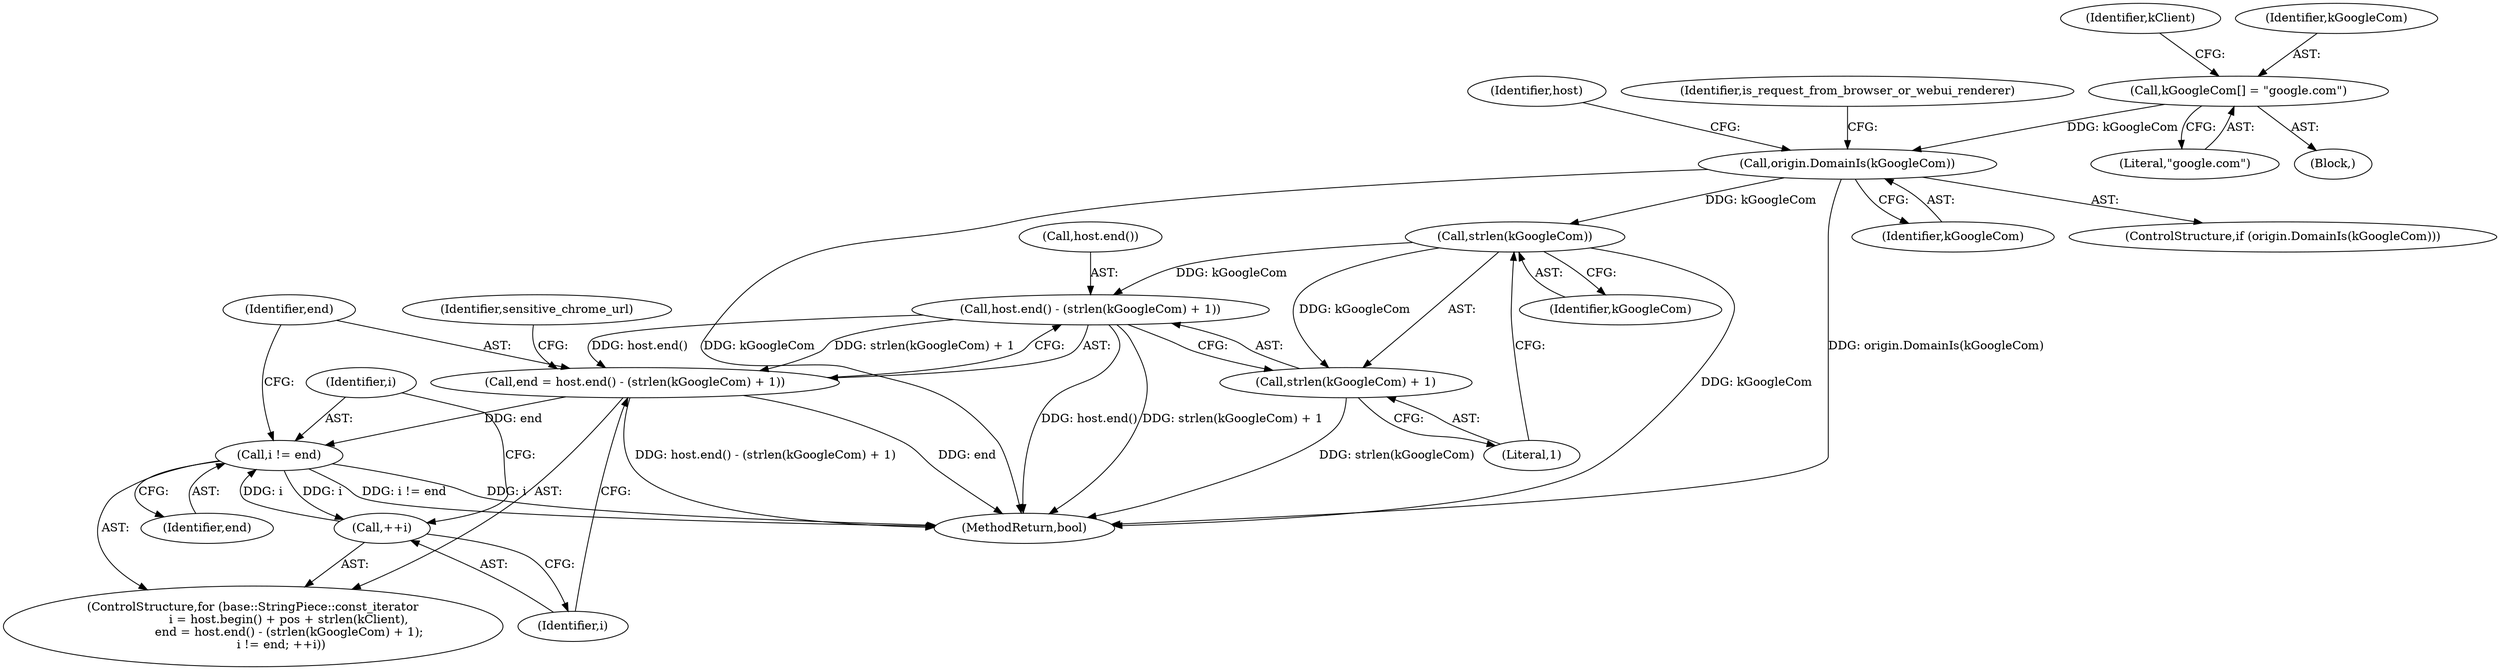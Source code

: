 digraph "0_Chrome_2649de11c562aa96d336c06136a1a20c01711be0_3@API" {
"1000185" [label="(Call,strlen(kGoogleCom))"];
"1000122" [label="(Call,origin.DomainIs(kGoogleCom))"];
"1000109" [label="(Call,kGoogleCom[] = \"google.com\")"];
"1000182" [label="(Call,host.end() - (strlen(kGoogleCom) + 1))"];
"1000180" [label="(Call,end = host.end() - (strlen(kGoogleCom) + 1))"];
"1000188" [label="(Call,i != end)"];
"1000191" [label="(Call,++i)"];
"1000184" [label="(Call,strlen(kGoogleCom) + 1)"];
"1000190" [label="(Identifier,end)"];
"1000241" [label="(MethodReturn,bool)"];
"1000192" [label="(Identifier,i)"];
"1000114" [label="(Identifier,kClient)"];
"1000186" [label="(Identifier,kGoogleCom)"];
"1000184" [label="(Call,strlen(kGoogleCom) + 1)"];
"1000123" [label="(Identifier,kGoogleCom)"];
"1000182" [label="(Call,host.end() - (strlen(kGoogleCom) + 1))"];
"1000191" [label="(Call,++i)"];
"1000110" [label="(Identifier,kGoogleCom)"];
"1000187" [label="(Literal,1)"];
"1000183" [label="(Call,host.end())"];
"1000127" [label="(Identifier,host)"];
"1000205" [label="(Identifier,sensitive_chrome_url)"];
"1000189" [label="(Identifier,i)"];
"1000103" [label="(Block,)"];
"1000121" [label="(ControlStructure,if (origin.DomainIs(kGoogleCom)))"];
"1000111" [label="(Literal,\"google.com\")"];
"1000221" [label="(Identifier,is_request_from_browser_or_webui_renderer)"];
"1000180" [label="(Call,end = host.end() - (strlen(kGoogleCom) + 1))"];
"1000109" [label="(Call,kGoogleCom[] = \"google.com\")"];
"1000122" [label="(Call,origin.DomainIs(kGoogleCom))"];
"1000188" [label="(Call,i != end)"];
"1000181" [label="(Identifier,end)"];
"1000185" [label="(Call,strlen(kGoogleCom))"];
"1000169" [label="(ControlStructure,for (base::StringPiece::const_iterator\n                   i = host.begin() + pos + strlen(kClient),\n                   end = host.end() - (strlen(kGoogleCom) + 1);\n               i != end; ++i))"];
"1000185" -> "1000184"  [label="AST: "];
"1000185" -> "1000186"  [label="CFG: "];
"1000186" -> "1000185"  [label="AST: "];
"1000187" -> "1000185"  [label="CFG: "];
"1000185" -> "1000241"  [label="DDG: kGoogleCom"];
"1000185" -> "1000182"  [label="DDG: kGoogleCom"];
"1000185" -> "1000184"  [label="DDG: kGoogleCom"];
"1000122" -> "1000185"  [label="DDG: kGoogleCom"];
"1000122" -> "1000121"  [label="AST: "];
"1000122" -> "1000123"  [label="CFG: "];
"1000123" -> "1000122"  [label="AST: "];
"1000127" -> "1000122"  [label="CFG: "];
"1000221" -> "1000122"  [label="CFG: "];
"1000122" -> "1000241"  [label="DDG: kGoogleCom"];
"1000122" -> "1000241"  [label="DDG: origin.DomainIs(kGoogleCom)"];
"1000109" -> "1000122"  [label="DDG: kGoogleCom"];
"1000109" -> "1000103"  [label="AST: "];
"1000109" -> "1000111"  [label="CFG: "];
"1000110" -> "1000109"  [label="AST: "];
"1000111" -> "1000109"  [label="AST: "];
"1000114" -> "1000109"  [label="CFG: "];
"1000182" -> "1000180"  [label="AST: "];
"1000182" -> "1000184"  [label="CFG: "];
"1000183" -> "1000182"  [label="AST: "];
"1000184" -> "1000182"  [label="AST: "];
"1000180" -> "1000182"  [label="CFG: "];
"1000182" -> "1000241"  [label="DDG: host.end()"];
"1000182" -> "1000241"  [label="DDG: strlen(kGoogleCom) + 1"];
"1000182" -> "1000180"  [label="DDG: host.end()"];
"1000182" -> "1000180"  [label="DDG: strlen(kGoogleCom) + 1"];
"1000180" -> "1000169"  [label="AST: "];
"1000181" -> "1000180"  [label="AST: "];
"1000192" -> "1000180"  [label="CFG: "];
"1000205" -> "1000180"  [label="CFG: "];
"1000180" -> "1000241"  [label="DDG: end"];
"1000180" -> "1000241"  [label="DDG: host.end() - (strlen(kGoogleCom) + 1)"];
"1000180" -> "1000188"  [label="DDG: end"];
"1000188" -> "1000169"  [label="AST: "];
"1000188" -> "1000190"  [label="CFG: "];
"1000189" -> "1000188"  [label="AST: "];
"1000190" -> "1000188"  [label="AST: "];
"1000181" -> "1000188"  [label="CFG: "];
"1000188" -> "1000241"  [label="DDG: i != end"];
"1000188" -> "1000241"  [label="DDG: i"];
"1000191" -> "1000188"  [label="DDG: i"];
"1000188" -> "1000191"  [label="DDG: i"];
"1000191" -> "1000169"  [label="AST: "];
"1000191" -> "1000192"  [label="CFG: "];
"1000192" -> "1000191"  [label="AST: "];
"1000189" -> "1000191"  [label="CFG: "];
"1000184" -> "1000187"  [label="CFG: "];
"1000187" -> "1000184"  [label="AST: "];
"1000184" -> "1000241"  [label="DDG: strlen(kGoogleCom)"];
}
